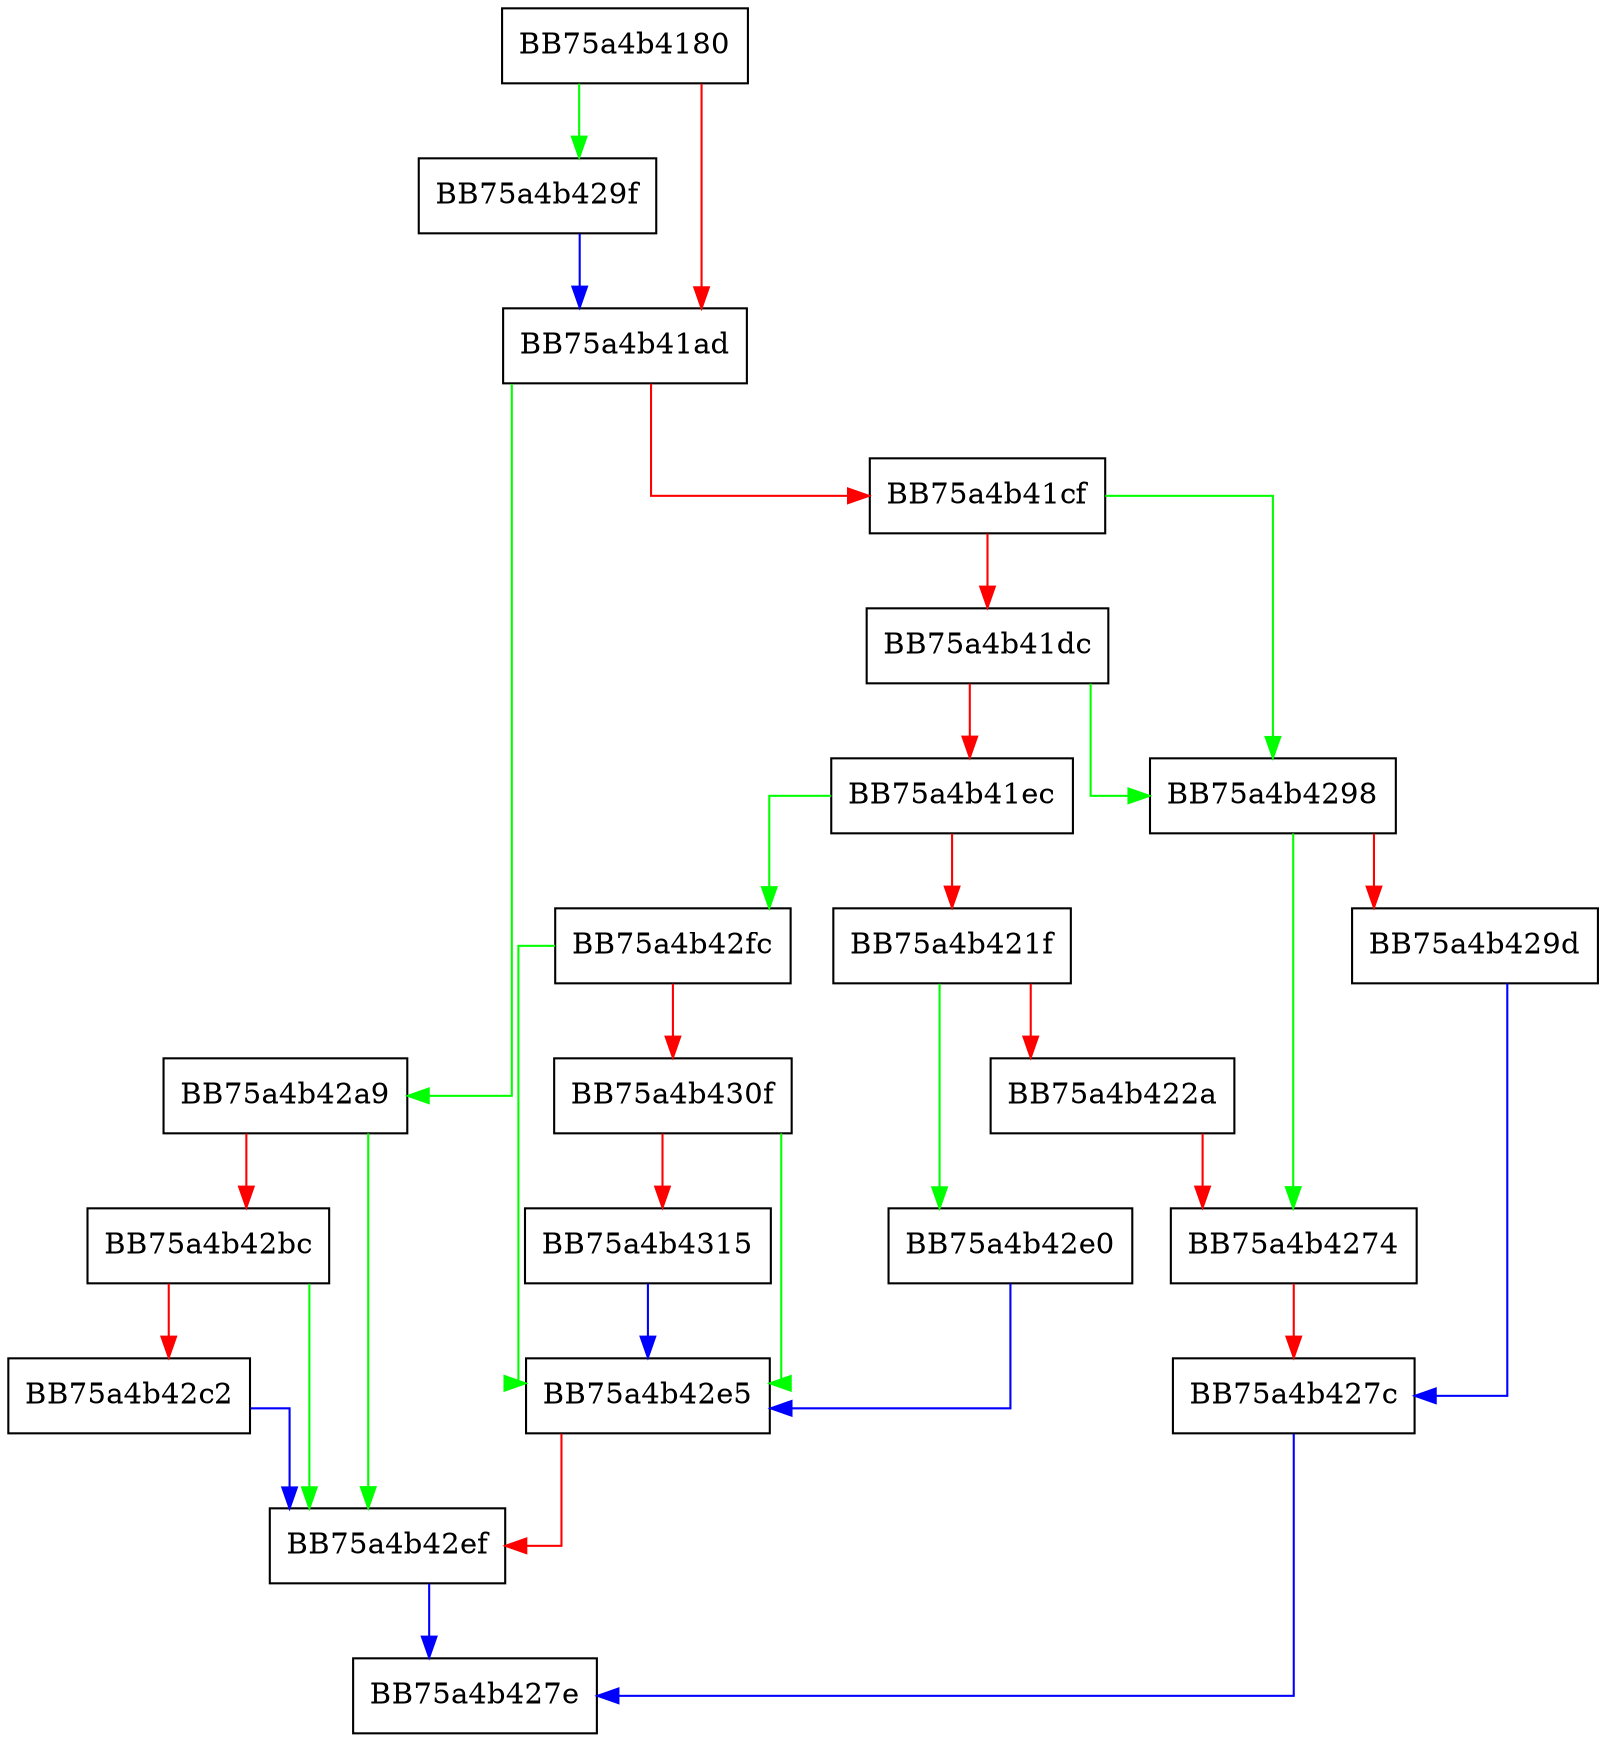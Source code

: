 digraph GetFileDataByFileId {
  node [shape="box"];
  graph [splines=ortho];
  BB75a4b4180 -> BB75a4b429f [color="green"];
  BB75a4b4180 -> BB75a4b41ad [color="red"];
  BB75a4b41ad -> BB75a4b42a9 [color="green"];
  BB75a4b41ad -> BB75a4b41cf [color="red"];
  BB75a4b41cf -> BB75a4b4298 [color="green"];
  BB75a4b41cf -> BB75a4b41dc [color="red"];
  BB75a4b41dc -> BB75a4b4298 [color="green"];
  BB75a4b41dc -> BB75a4b41ec [color="red"];
  BB75a4b41ec -> BB75a4b42fc [color="green"];
  BB75a4b41ec -> BB75a4b421f [color="red"];
  BB75a4b421f -> BB75a4b42e0 [color="green"];
  BB75a4b421f -> BB75a4b422a [color="red"];
  BB75a4b422a -> BB75a4b4274 [color="red"];
  BB75a4b4274 -> BB75a4b427c [color="red"];
  BB75a4b427c -> BB75a4b427e [color="blue"];
  BB75a4b4298 -> BB75a4b4274 [color="green"];
  BB75a4b4298 -> BB75a4b429d [color="red"];
  BB75a4b429d -> BB75a4b427c [color="blue"];
  BB75a4b429f -> BB75a4b41ad [color="blue"];
  BB75a4b42a9 -> BB75a4b42ef [color="green"];
  BB75a4b42a9 -> BB75a4b42bc [color="red"];
  BB75a4b42bc -> BB75a4b42ef [color="green"];
  BB75a4b42bc -> BB75a4b42c2 [color="red"];
  BB75a4b42c2 -> BB75a4b42ef [color="blue"];
  BB75a4b42e0 -> BB75a4b42e5 [color="blue"];
  BB75a4b42e5 -> BB75a4b42ef [color="red"];
  BB75a4b42ef -> BB75a4b427e [color="blue"];
  BB75a4b42fc -> BB75a4b42e5 [color="green"];
  BB75a4b42fc -> BB75a4b430f [color="red"];
  BB75a4b430f -> BB75a4b42e5 [color="green"];
  BB75a4b430f -> BB75a4b4315 [color="red"];
  BB75a4b4315 -> BB75a4b42e5 [color="blue"];
}